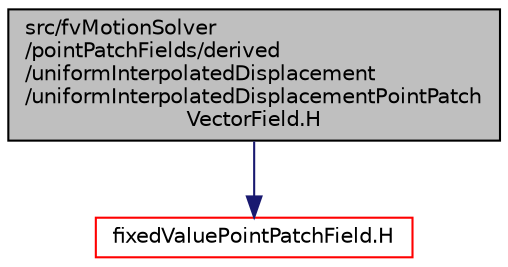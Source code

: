digraph "src/fvMotionSolver/pointPatchFields/derived/uniformInterpolatedDisplacement/uniformInterpolatedDisplacementPointPatchVectorField.H"
{
  bgcolor="transparent";
  edge [fontname="Helvetica",fontsize="10",labelfontname="Helvetica",labelfontsize="10"];
  node [fontname="Helvetica",fontsize="10",shape=record];
  Node1 [label="src/fvMotionSolver\l/pointPatchFields/derived\l/uniformInterpolatedDisplacement\l/uniformInterpolatedDisplacementPointPatch\lVectorField.H",height=0.2,width=0.4,color="black", fillcolor="grey75", style="filled", fontcolor="black"];
  Node1 -> Node2 [color="midnightblue",fontsize="10",style="solid",fontname="Helvetica"];
  Node2 [label="fixedValuePointPatchField.H",height=0.2,width=0.4,color="red",URL="$a08244.html"];
}
